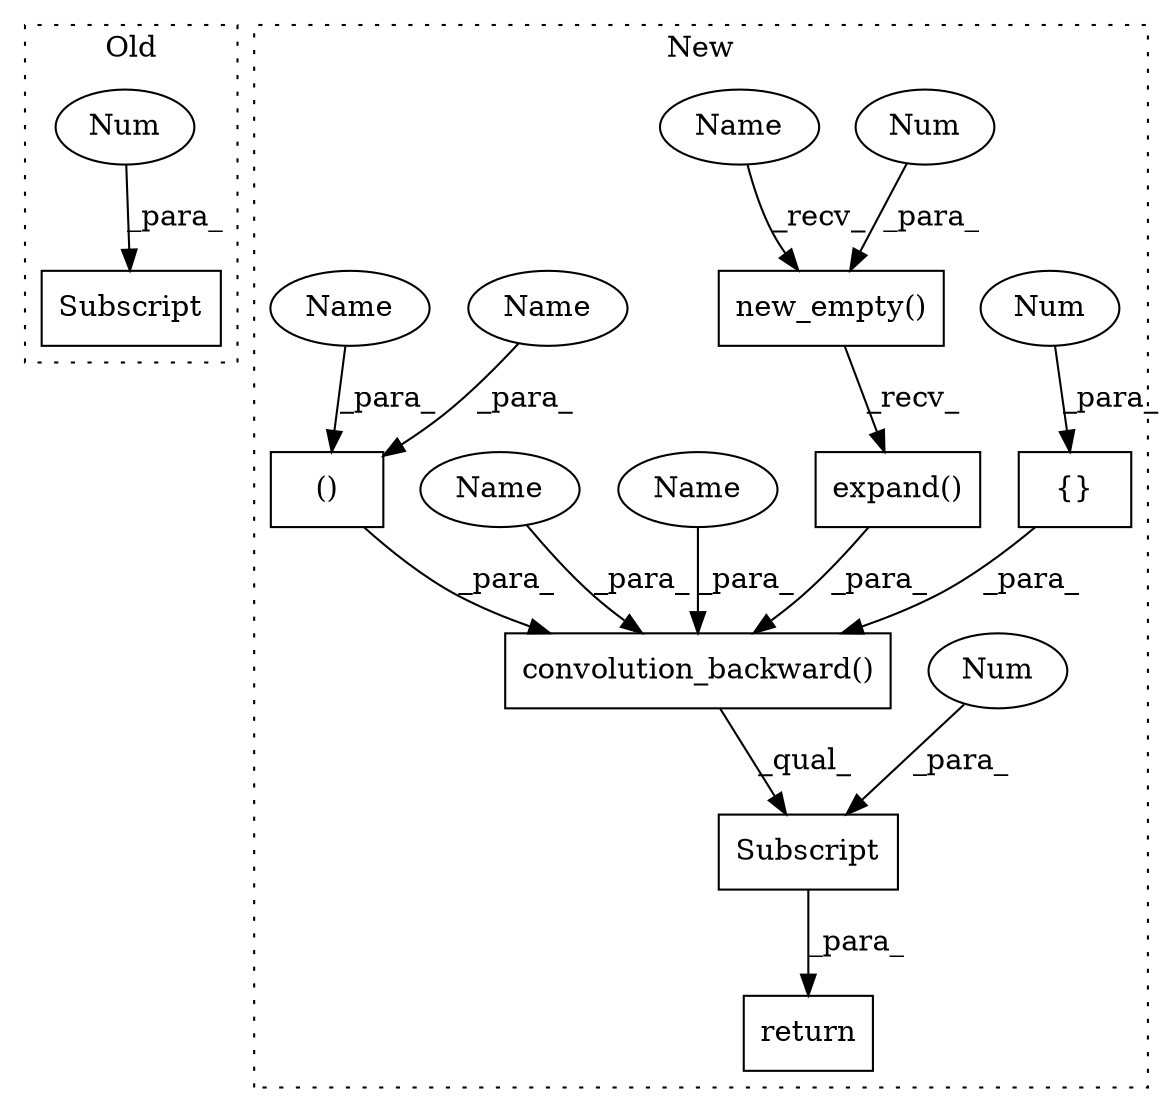 digraph G {
subgraph cluster0 {
1 [label="Subscript" a="63" s="11072,0" l="15,0" shape="box"];
10 [label="Num" a="76" s="11085" l="1" shape="ellipse"];
label = "Old";
style="dotted";
}
subgraph cluster1 {
2 [label="new_empty()" a="75" s="7778,7801" l="22,1" shape="box"];
3 [label="expand()" a="75" s="7778,7820" l="32,1" shape="box"];
4 [label="Subscript" a="63" s="7834,0" l="262,0" shape="box"];
5 [label="()" a="54" s="8077" l="14" shape="box"];
6 [label="{}" a="59" s="8059,8061" l="1,0" shape="box"];
7 [label="convolution_backward()" a="75" s="7834,8092" l="36,1" shape="box"];
8 [label="Num" a="76" s="7800" l="1" shape="ellipse"];
9 [label="Num" a="76" s="8060" l="1" shape="ellipse"];
11 [label="Num" a="76" s="8094" l="1" shape="ellipse"];
12 [label="return" a="93" s="7827" l="7" shape="box"];
13 [label="Name" a="87" s="7778" l="11" shape="ellipse"];
14 [label="Name" a="87" s="7870" l="11" shape="ellipse"];
15 [label="Name" a="87" s="8079" l="5" shape="ellipse"];
16 [label="Name" a="87" s="8052" l="5" shape="ellipse"];
17 [label="Name" a="87" s="8086" l="5" shape="ellipse"];
label = "New";
style="dotted";
}
2 -> 3 [label="_recv_"];
3 -> 7 [label="_para_"];
4 -> 12 [label="_para_"];
5 -> 7 [label="_para_"];
6 -> 7 [label="_para_"];
7 -> 4 [label="_qual_"];
8 -> 2 [label="_para_"];
9 -> 6 [label="_para_"];
10 -> 1 [label="_para_"];
11 -> 4 [label="_para_"];
13 -> 2 [label="_recv_"];
14 -> 7 [label="_para_"];
15 -> 5 [label="_para_"];
16 -> 7 [label="_para_"];
17 -> 5 [label="_para_"];
}